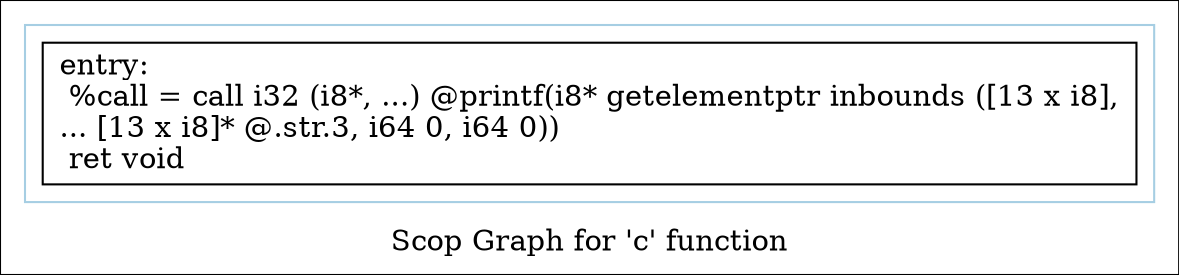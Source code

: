 digraph "Scop Graph for 'c' function" {
	label="Scop Graph for 'c' function";

	Node0xaf9910 [shape=record,label="{entry:\l  %call = call i32 (i8*, ...) @printf(i8* getelementptr inbounds ([13 x i8],\l... [13 x i8]* @.str.3, i64 0, i64 0))\l  ret void\l}"];
	colorscheme = "paired12"
        subgraph cluster_0xac4870 {
          label = "";
          style = solid;
          color = 1
          Node0xaf9910;
        }
}
